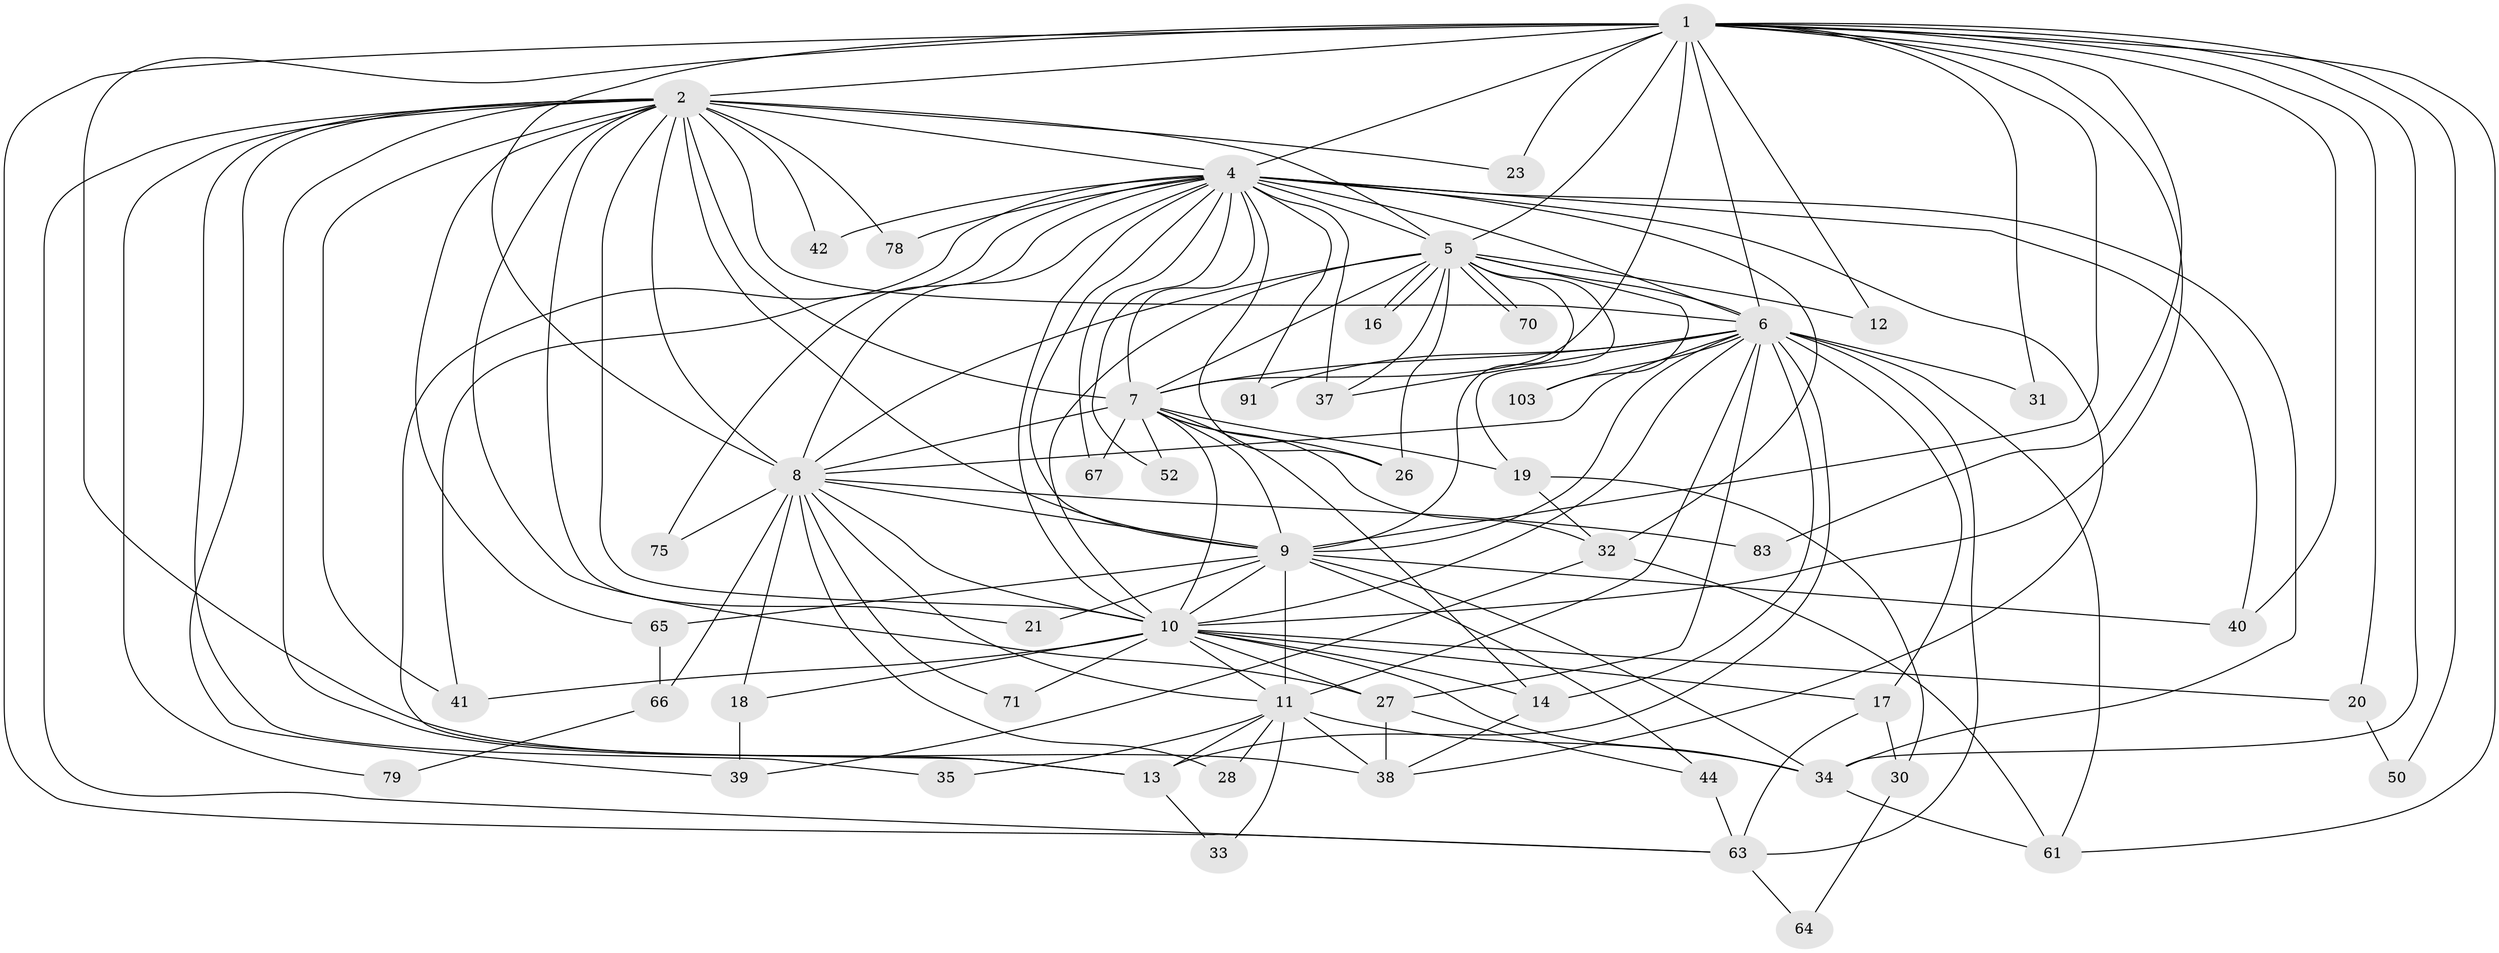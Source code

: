 // original degree distribution, {23: 0.02857142857142857, 15: 0.009523809523809525, 22: 0.009523809523809525, 19: 0.009523809523809525, 18: 0.01904761904761905, 16: 0.009523809523809525, 24: 0.009523809523809525, 13: 0.009523809523809525, 2: 0.5333333333333333, 4: 0.08571428571428572, 5: 0.047619047619047616, 3: 0.2, 8: 0.009523809523809525, 6: 0.01904761904761905}
// Generated by graph-tools (version 1.1) at 2025/13/03/09/25 04:13:49]
// undirected, 52 vertices, 145 edges
graph export_dot {
graph [start="1"]
  node [color=gray90,style=filled];
  1 [super="+80+49"];
  2 [super="+3"];
  4 [super="+36+22"];
  5 [super="+29"];
  6 [super="+85+76+58+56"];
  7;
  8 [super="+43"];
  9;
  10 [super="+62+25+54+81+15+46+47"];
  11 [super="+51+102"];
  12;
  13 [super="+24"];
  14;
  16;
  17;
  18;
  19;
  20;
  21;
  23 [super="+55+69"];
  26 [super="+45"];
  27;
  28;
  30;
  31;
  32 [super="+60"];
  33;
  34 [super="+99+48+57+77"];
  35;
  37 [super="+73"];
  38 [super="+82+59"];
  39 [super="+74"];
  40 [super="+100"];
  41 [super="+86"];
  42;
  44;
  50;
  52;
  61;
  63 [super="+88+92"];
  64;
  65 [super="+104"];
  66;
  67;
  70;
  71;
  75;
  78;
  79;
  83;
  91;
  103;
  1 -- 2 [weight=3];
  1 -- 4 [weight=2];
  1 -- 5;
  1 -- 6;
  1 -- 7;
  1 -- 8;
  1 -- 9;
  1 -- 10 [weight=2];
  1 -- 12;
  1 -- 20;
  1 -- 23 [weight=2];
  1 -- 31;
  1 -- 34;
  1 -- 40;
  1 -- 50;
  1 -- 61;
  1 -- 63;
  1 -- 83;
  1 -- 38;
  2 -- 4 [weight=2];
  2 -- 5 [weight=3];
  2 -- 6 [weight=2];
  2 -- 7 [weight=2];
  2 -- 8 [weight=3];
  2 -- 9 [weight=2];
  2 -- 10 [weight=5];
  2 -- 23 [weight=2];
  2 -- 35;
  2 -- 65;
  2 -- 41;
  2 -- 13;
  2 -- 78;
  2 -- 79;
  2 -- 21;
  2 -- 27;
  2 -- 39;
  2 -- 42;
  2 -- 63;
  4 -- 5;
  4 -- 6 [weight=2];
  4 -- 7;
  4 -- 8 [weight=2];
  4 -- 9;
  4 -- 10 [weight=3];
  4 -- 37;
  4 -- 41;
  4 -- 42;
  4 -- 52;
  4 -- 67;
  4 -- 13;
  4 -- 75;
  4 -- 26;
  4 -- 38;
  4 -- 78;
  4 -- 91;
  4 -- 34 [weight=2];
  4 -- 40;
  4 -- 32;
  5 -- 6;
  5 -- 7;
  5 -- 8;
  5 -- 9;
  5 -- 10;
  5 -- 12;
  5 -- 16;
  5 -- 16;
  5 -- 19;
  5 -- 26;
  5 -- 70;
  5 -- 70;
  5 -- 103;
  5 -- 37;
  6 -- 7 [weight=2];
  6 -- 8;
  6 -- 9;
  6 -- 10 [weight=3];
  6 -- 17;
  6 -- 27;
  6 -- 31;
  6 -- 37;
  6 -- 61;
  6 -- 91;
  6 -- 103;
  6 -- 14;
  6 -- 13;
  6 -- 63;
  6 -- 11 [weight=3];
  7 -- 8;
  7 -- 9;
  7 -- 10;
  7 -- 14;
  7 -- 19;
  7 -- 26 [weight=2];
  7 -- 32 [weight=2];
  7 -- 52;
  7 -- 67;
  8 -- 9;
  8 -- 10 [weight=2];
  8 -- 18;
  8 -- 28;
  8 -- 66;
  8 -- 75;
  8 -- 83;
  8 -- 71;
  8 -- 11;
  9 -- 10;
  9 -- 11;
  9 -- 21;
  9 -- 34 [weight=3];
  9 -- 40;
  9 -- 44;
  9 -- 65 [weight=2];
  10 -- 11 [weight=2];
  10 -- 14;
  10 -- 17 [weight=2];
  10 -- 18;
  10 -- 41;
  10 -- 71;
  10 -- 34;
  10 -- 20;
  10 -- 27;
  11 -- 28;
  11 -- 33;
  11 -- 35;
  11 -- 13;
  11 -- 38;
  11 -- 34;
  13 -- 33;
  14 -- 38;
  17 -- 30;
  17 -- 63;
  18 -- 39;
  19 -- 30;
  19 -- 32;
  20 -- 50;
  27 -- 38;
  27 -- 44;
  30 -- 64;
  32 -- 39;
  32 -- 61;
  34 -- 61;
  44 -- 63;
  63 -- 64;
  65 -- 66;
  66 -- 79;
}
